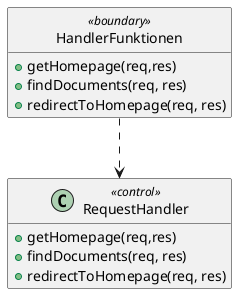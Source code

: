 @startuml RequestHandler und Handler Funktionen


class "HandlerFunktionen" <<boundary>> {
    + getHomepage(req,res)
    + findDocuments(req, res)
    + redirectToHomepage(req, res)
}
hide "HandlerFunktionen" <<boundary>> circle


class "RequestHandler" << control >> {
    + getHomepage(req,res)
    + findDocuments(req, res)
    + redirectToHomepage(req, res)
}


"HandlerFunktionen" ..> "RequestHandler"
hide empty members
@enduml